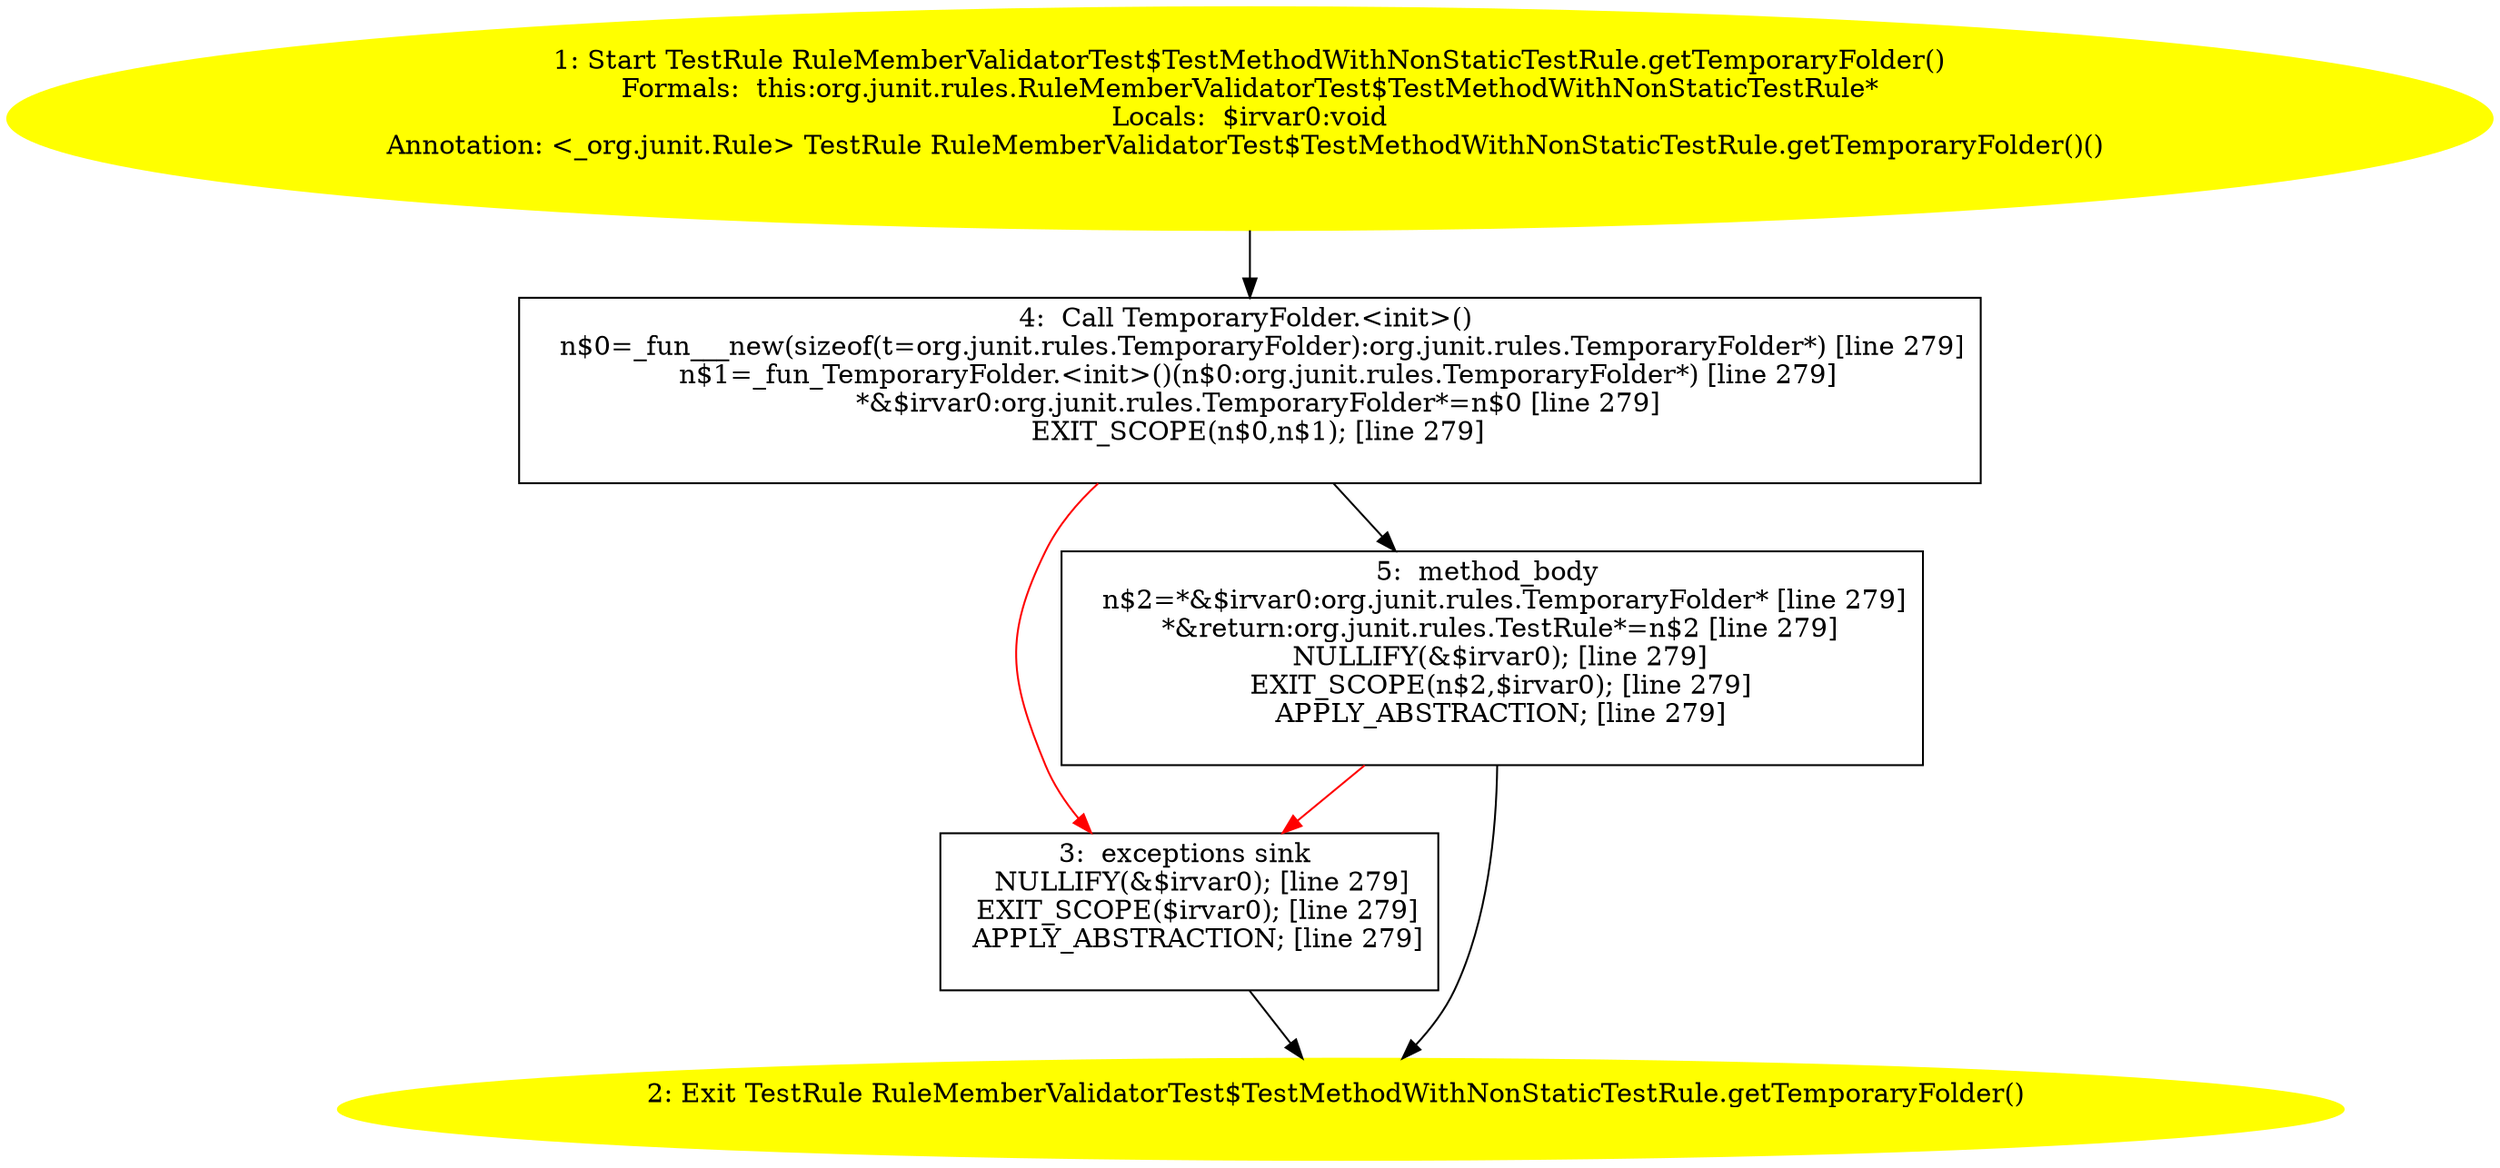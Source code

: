 /* @generated */
digraph cfg {
"org.junit.rules.RuleMemberValidatorTest$TestMethodWithNonStaticTestRule.getTemporaryFolder():org.jun.bd61a6e91571d8b1bd3f109a80c1bcc6_1" [label="1: Start TestRule RuleMemberValidatorTest$TestMethodWithNonStaticTestRule.getTemporaryFolder()\nFormals:  this:org.junit.rules.RuleMemberValidatorTest$TestMethodWithNonStaticTestRule*\nLocals:  $irvar0:void\nAnnotation: <_org.junit.Rule> TestRule RuleMemberValidatorTest$TestMethodWithNonStaticTestRule.getTemporaryFolder()() \n  " color=yellow style=filled]
	

	 "org.junit.rules.RuleMemberValidatorTest$TestMethodWithNonStaticTestRule.getTemporaryFolder():org.jun.bd61a6e91571d8b1bd3f109a80c1bcc6_1" -> "org.junit.rules.RuleMemberValidatorTest$TestMethodWithNonStaticTestRule.getTemporaryFolder():org.jun.bd61a6e91571d8b1bd3f109a80c1bcc6_4" ;
"org.junit.rules.RuleMemberValidatorTest$TestMethodWithNonStaticTestRule.getTemporaryFolder():org.jun.bd61a6e91571d8b1bd3f109a80c1bcc6_2" [label="2: Exit TestRule RuleMemberValidatorTest$TestMethodWithNonStaticTestRule.getTemporaryFolder() \n  " color=yellow style=filled]
	

"org.junit.rules.RuleMemberValidatorTest$TestMethodWithNonStaticTestRule.getTemporaryFolder():org.jun.bd61a6e91571d8b1bd3f109a80c1bcc6_3" [label="3:  exceptions sink \n   NULLIFY(&$irvar0); [line 279]\n  EXIT_SCOPE($irvar0); [line 279]\n  APPLY_ABSTRACTION; [line 279]\n " shape="box"]
	

	 "org.junit.rules.RuleMemberValidatorTest$TestMethodWithNonStaticTestRule.getTemporaryFolder():org.jun.bd61a6e91571d8b1bd3f109a80c1bcc6_3" -> "org.junit.rules.RuleMemberValidatorTest$TestMethodWithNonStaticTestRule.getTemporaryFolder():org.jun.bd61a6e91571d8b1bd3f109a80c1bcc6_2" ;
"org.junit.rules.RuleMemberValidatorTest$TestMethodWithNonStaticTestRule.getTemporaryFolder():org.jun.bd61a6e91571d8b1bd3f109a80c1bcc6_4" [label="4:  Call TemporaryFolder.<init>() \n   n$0=_fun___new(sizeof(t=org.junit.rules.TemporaryFolder):org.junit.rules.TemporaryFolder*) [line 279]\n  n$1=_fun_TemporaryFolder.<init>()(n$0:org.junit.rules.TemporaryFolder*) [line 279]\n  *&$irvar0:org.junit.rules.TemporaryFolder*=n$0 [line 279]\n  EXIT_SCOPE(n$0,n$1); [line 279]\n " shape="box"]
	

	 "org.junit.rules.RuleMemberValidatorTest$TestMethodWithNonStaticTestRule.getTemporaryFolder():org.jun.bd61a6e91571d8b1bd3f109a80c1bcc6_4" -> "org.junit.rules.RuleMemberValidatorTest$TestMethodWithNonStaticTestRule.getTemporaryFolder():org.jun.bd61a6e91571d8b1bd3f109a80c1bcc6_5" ;
	 "org.junit.rules.RuleMemberValidatorTest$TestMethodWithNonStaticTestRule.getTemporaryFolder():org.jun.bd61a6e91571d8b1bd3f109a80c1bcc6_4" -> "org.junit.rules.RuleMemberValidatorTest$TestMethodWithNonStaticTestRule.getTemporaryFolder():org.jun.bd61a6e91571d8b1bd3f109a80c1bcc6_3" [color="red" ];
"org.junit.rules.RuleMemberValidatorTest$TestMethodWithNonStaticTestRule.getTemporaryFolder():org.jun.bd61a6e91571d8b1bd3f109a80c1bcc6_5" [label="5:  method_body \n   n$2=*&$irvar0:org.junit.rules.TemporaryFolder* [line 279]\n  *&return:org.junit.rules.TestRule*=n$2 [line 279]\n  NULLIFY(&$irvar0); [line 279]\n  EXIT_SCOPE(n$2,$irvar0); [line 279]\n  APPLY_ABSTRACTION; [line 279]\n " shape="box"]
	

	 "org.junit.rules.RuleMemberValidatorTest$TestMethodWithNonStaticTestRule.getTemporaryFolder():org.jun.bd61a6e91571d8b1bd3f109a80c1bcc6_5" -> "org.junit.rules.RuleMemberValidatorTest$TestMethodWithNonStaticTestRule.getTemporaryFolder():org.jun.bd61a6e91571d8b1bd3f109a80c1bcc6_2" ;
	 "org.junit.rules.RuleMemberValidatorTest$TestMethodWithNonStaticTestRule.getTemporaryFolder():org.jun.bd61a6e91571d8b1bd3f109a80c1bcc6_5" -> "org.junit.rules.RuleMemberValidatorTest$TestMethodWithNonStaticTestRule.getTemporaryFolder():org.jun.bd61a6e91571d8b1bd3f109a80c1bcc6_3" [color="red" ];
}
